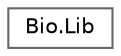 digraph "Graphical Class Hierarchy"
{
 // LATEX_PDF_SIZE
  bgcolor="transparent";
  edge [fontname=Helvetica,fontsize=10,labelfontname=Helvetica,labelfontsize=10];
  node [fontname=Helvetica,fontsize=10,shape=box,height=0.2,width=0.4];
  rankdir="LR";
  Node0 [label="Bio.Lib",height=0.2,width=0.4,color="grey40", fillcolor="white", style="filled",URL="$class_bio_1_1_lib.html",tooltip=" "];
}
